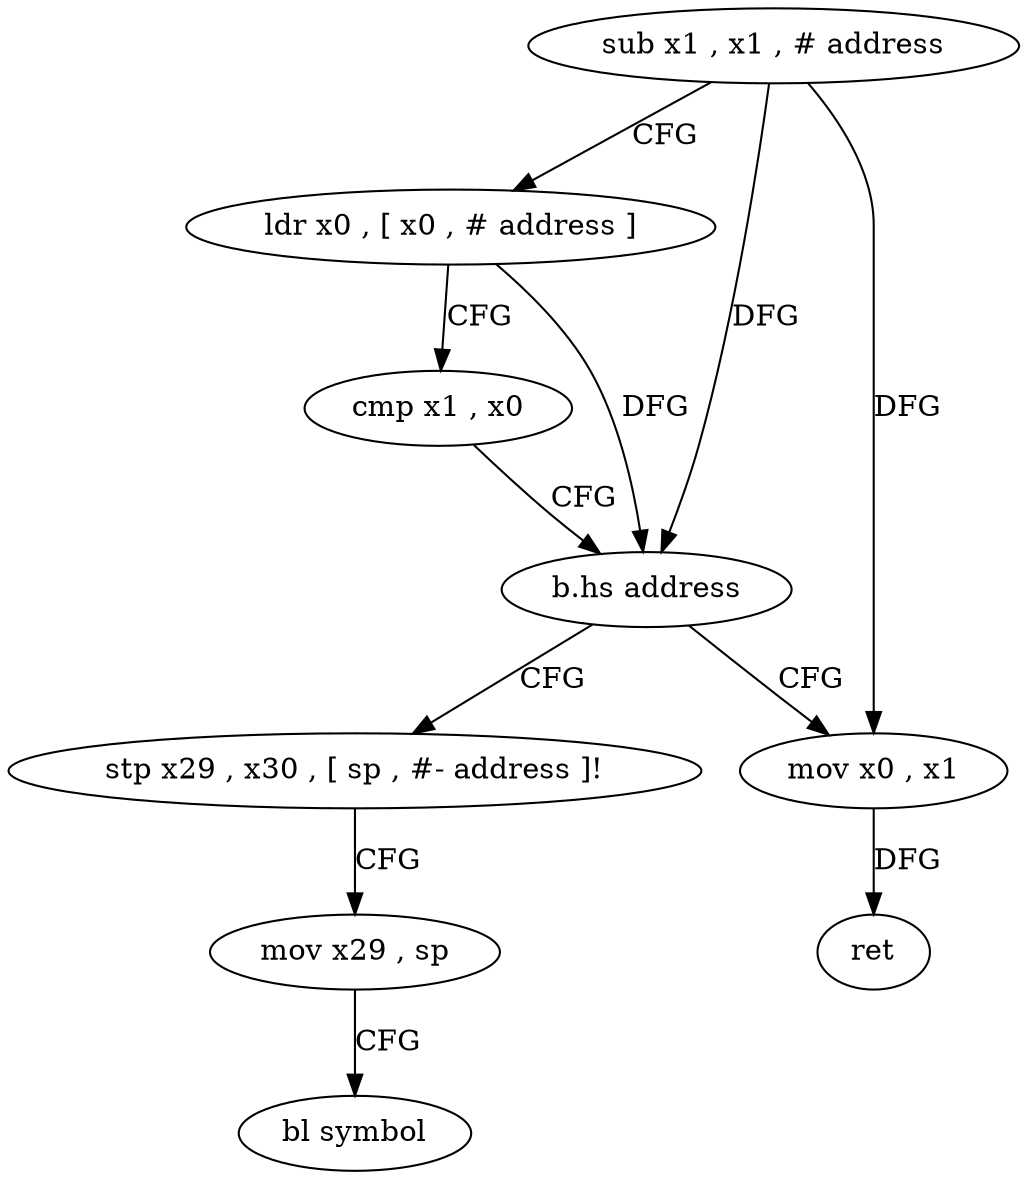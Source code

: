 digraph "func" {
"153732" [label = "sub x1 , x1 , # address" ]
"153736" [label = "ldr x0 , [ x0 , # address ]" ]
"153740" [label = "cmp x1 , x0" ]
"153744" [label = "b.hs address" ]
"153756" [label = "stp x29 , x30 , [ sp , #- address ]!" ]
"153748" [label = "mov x0 , x1" ]
"153760" [label = "mov x29 , sp" ]
"153764" [label = "bl symbol" ]
"153752" [label = "ret" ]
"153732" -> "153736" [ label = "CFG" ]
"153732" -> "153744" [ label = "DFG" ]
"153732" -> "153748" [ label = "DFG" ]
"153736" -> "153740" [ label = "CFG" ]
"153736" -> "153744" [ label = "DFG" ]
"153740" -> "153744" [ label = "CFG" ]
"153744" -> "153756" [ label = "CFG" ]
"153744" -> "153748" [ label = "CFG" ]
"153756" -> "153760" [ label = "CFG" ]
"153748" -> "153752" [ label = "DFG" ]
"153760" -> "153764" [ label = "CFG" ]
}
